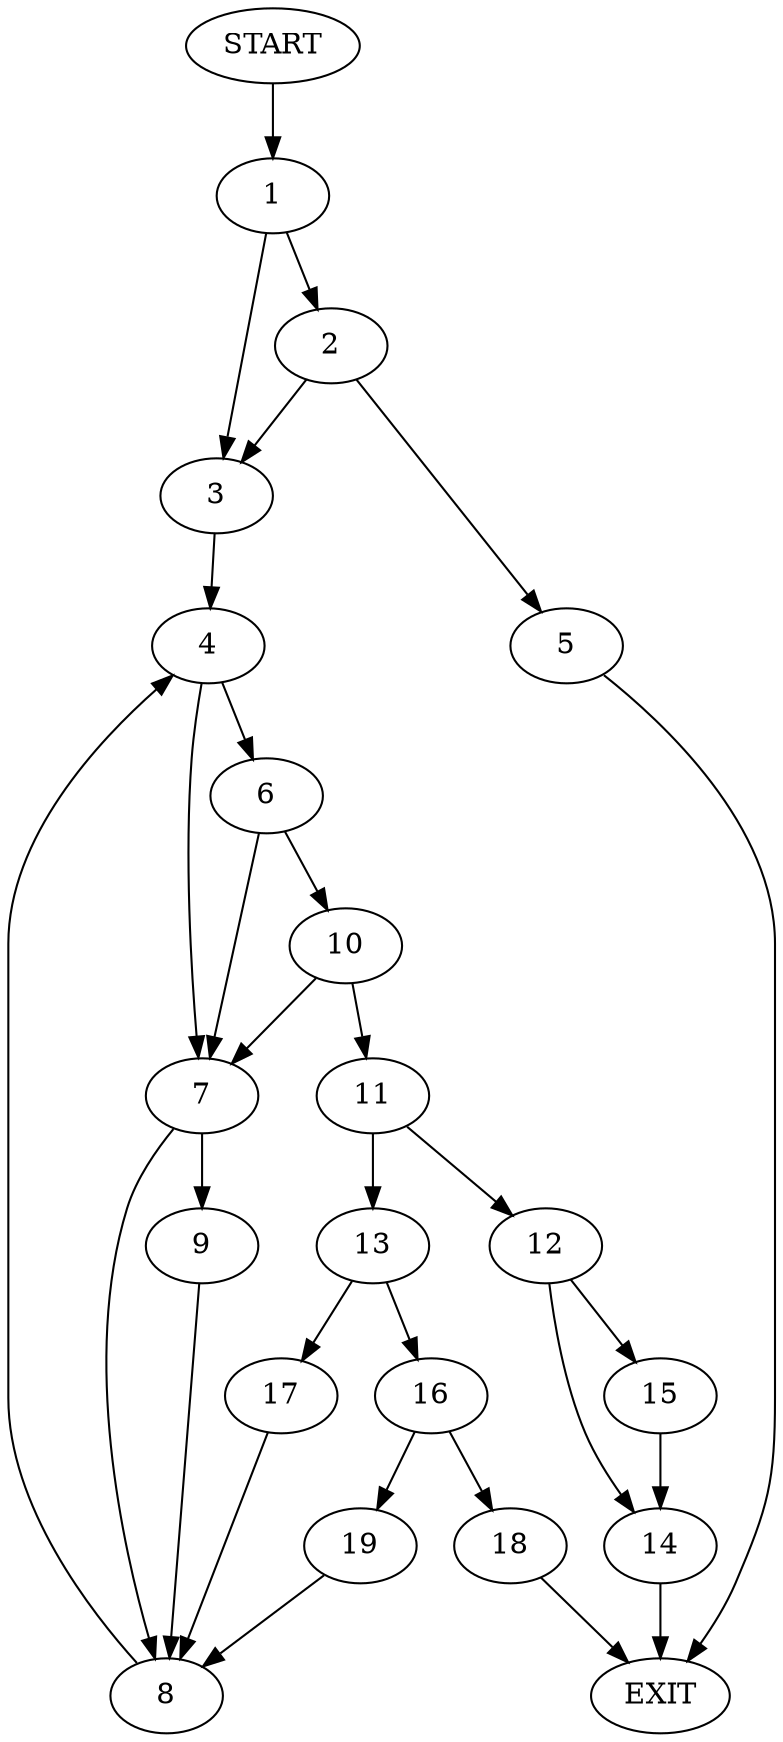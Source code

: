 digraph {
0 [label="START"]
20 [label="EXIT"]
0 -> 1
1 -> 2
1 -> 3
3 -> 4
2 -> 5
2 -> 3
5 -> 20
4 -> 6
4 -> 7
7 -> 8
7 -> 9
6 -> 10
6 -> 7
10 -> 11
10 -> 7
11 -> 12
11 -> 13
9 -> 8
8 -> 4
12 -> 14
12 -> 15
13 -> 16
13 -> 17
14 -> 20
15 -> 14
16 -> 18
16 -> 19
17 -> 8
18 -> 20
19 -> 8
}
